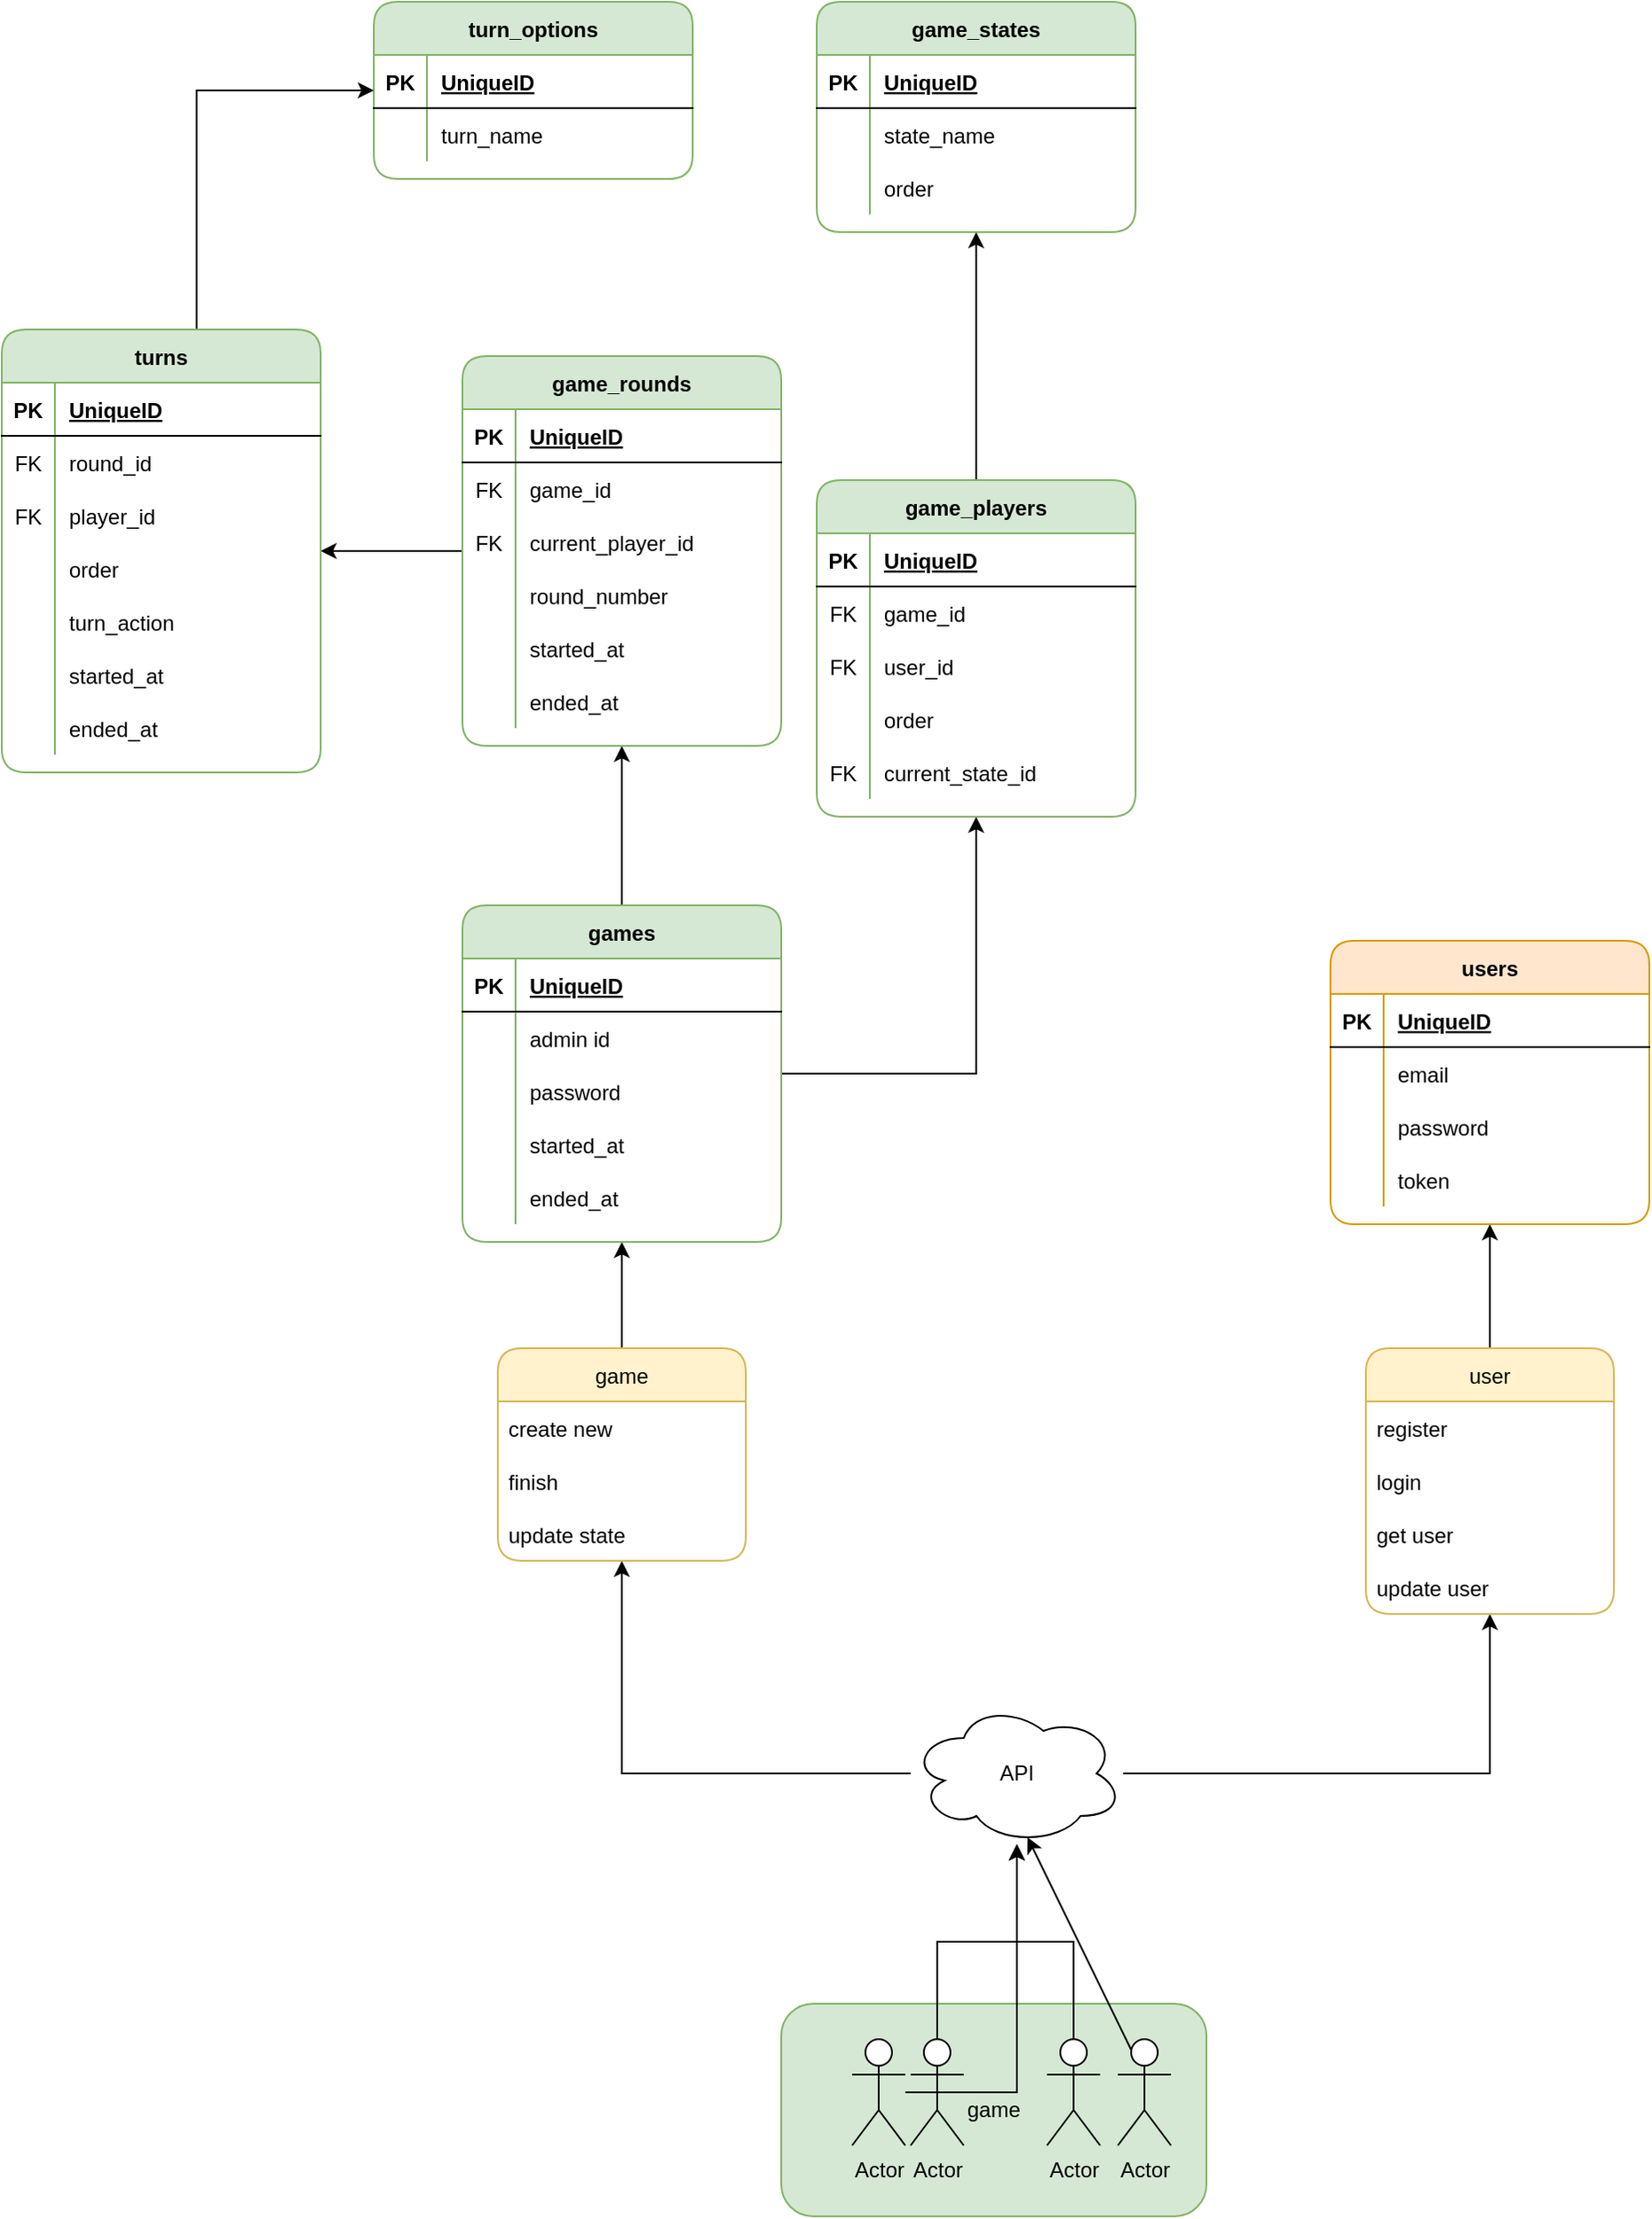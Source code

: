 <mxfile version="20.2.3" type="device"><diagram name="BE design" id="efa7a0a1-bf9b-a30e-e6df-94a7791c09e9"><mxGraphModel dx="1422" dy="865" grid="1" gridSize="10" guides="1" tooltips="1" connect="1" arrows="1" fold="1" page="1" pageScale="1" pageWidth="1169" pageHeight="1654" background="none" math="0" shadow="0"><root><mxCell id="0"/><mxCell id="1" parent="0"/><mxCell id="kNGExWYo4JIw-pUMbGzC-134" value="game" style="rounded=1;whiteSpace=wrap;html=1;fillColor=#d5e8d4;strokeColor=#82b366;glass=0;shadow=0;sketch=0;" vertex="1" parent="1"><mxGeometry x="490" y="1510" width="240" height="120" as="geometry"/></mxCell><mxCell id="kNGExWYo4JIw-pUMbGzC-168" style="edgeStyle=orthogonalEdgeStyle;rounded=0;orthogonalLoop=1;jettySize=auto;html=1;" edge="1" parent="1" source="kNGExWYo4JIw-pUMbGzC-121" target="kNGExWYo4JIw-pUMbGzC-163"><mxGeometry relative="1" as="geometry"/></mxCell><mxCell id="kNGExWYo4JIw-pUMbGzC-174" style="edgeStyle=orthogonalEdgeStyle;rounded=0;orthogonalLoop=1;jettySize=auto;html=1;" edge="1" parent="1" source="kNGExWYo4JIw-pUMbGzC-121" target="kNGExWYo4JIw-pUMbGzC-169"><mxGeometry relative="1" as="geometry"/></mxCell><mxCell id="kNGExWYo4JIw-pUMbGzC-121" value="API" style="ellipse;shape=cloud;whiteSpace=wrap;html=1;" vertex="1" parent="1"><mxGeometry x="563" y="1340" width="120" height="80" as="geometry"/></mxCell><mxCell id="kNGExWYo4JIw-pUMbGzC-139" value="" style="edgeStyle=orthogonalEdgeStyle;rounded=0;orthogonalLoop=1;jettySize=auto;html=1;" edge="1" parent="1" source="kNGExWYo4JIw-pUMbGzC-122" target="kNGExWYo4JIw-pUMbGzC-121"><mxGeometry relative="1" as="geometry"/></mxCell><mxCell id="kNGExWYo4JIw-pUMbGzC-122" value="Actor" style="shape=umlActor;verticalLabelPosition=bottom;verticalAlign=top;html=1;outlineConnect=0;" vertex="1" parent="1"><mxGeometry x="530" y="1530" width="30" height="60" as="geometry"/></mxCell><mxCell id="kNGExWYo4JIw-pUMbGzC-137" value="" style="edgeStyle=orthogonalEdgeStyle;rounded=0;orthogonalLoop=1;jettySize=auto;html=1;" edge="1" parent="1" source="kNGExWYo4JIw-pUMbGzC-123" target="kNGExWYo4JIw-pUMbGzC-121"><mxGeometry relative="1" as="geometry"/></mxCell><mxCell id="kNGExWYo4JIw-pUMbGzC-123" value="Actor" style="shape=umlActor;verticalLabelPosition=bottom;verticalAlign=top;html=1;outlineConnect=0;" vertex="1" parent="1"><mxGeometry x="640" y="1530" width="30" height="60" as="geometry"/></mxCell><mxCell id="kNGExWYo4JIw-pUMbGzC-128" value="Actor" style="shape=umlActor;verticalLabelPosition=bottom;verticalAlign=top;html=1;outlineConnect=0;" vertex="1" parent="1"><mxGeometry x="680" y="1530" width="30" height="60" as="geometry"/></mxCell><mxCell id="kNGExWYo4JIw-pUMbGzC-138" value="" style="edgeStyle=orthogonalEdgeStyle;rounded=0;orthogonalLoop=1;jettySize=auto;html=1;" edge="1" parent="1" source="kNGExWYo4JIw-pUMbGzC-129" target="kNGExWYo4JIw-pUMbGzC-121"><mxGeometry relative="1" as="geometry"/></mxCell><mxCell id="kNGExWYo4JIw-pUMbGzC-129" value="Actor" style="shape=umlActor;verticalLabelPosition=bottom;verticalAlign=top;html=1;outlineConnect=0;" vertex="1" parent="1"><mxGeometry x="563" y="1530" width="30" height="60" as="geometry"/></mxCell><mxCell id="kNGExWYo4JIw-pUMbGzC-136" value="" style="endArrow=classic;html=1;rounded=0;entryX=0.55;entryY=0.95;entryDx=0;entryDy=0;entryPerimeter=0;exitX=0.25;exitY=0.1;exitDx=0;exitDy=0;exitPerimeter=0;" edge="1" parent="1" source="kNGExWYo4JIw-pUMbGzC-128" target="kNGExWYo4JIw-pUMbGzC-121"><mxGeometry width="50" height="50" relative="1" as="geometry"><mxPoint x="810" y="1570" as="sourcePoint"/><mxPoint x="860" y="1520" as="targetPoint"/></mxGeometry></mxCell><mxCell id="kNGExWYo4JIw-pUMbGzC-219" style="edgeStyle=orthogonalEdgeStyle;rounded=0;orthogonalLoop=1;jettySize=auto;html=1;" edge="1" parent="1" source="kNGExWYo4JIw-pUMbGzC-163" target="kNGExWYo4JIw-pUMbGzC-206"><mxGeometry relative="1" as="geometry"/></mxCell><mxCell id="kNGExWYo4JIw-pUMbGzC-163" value="user" style="swimlane;fontStyle=0;childLayout=stackLayout;horizontal=1;startSize=30;horizontalStack=0;resizeParent=1;resizeParentMax=0;resizeLast=0;collapsible=1;marginBottom=0;rounded=1;shadow=0;glass=0;sketch=0;fillColor=#fff2cc;strokeColor=#d6b656;" vertex="1" parent="1"><mxGeometry x="820" y="1140" width="140" height="150" as="geometry"/></mxCell><mxCell id="kNGExWYo4JIw-pUMbGzC-164" value="register" style="text;strokeColor=none;fillColor=none;align=left;verticalAlign=middle;spacingLeft=4;spacingRight=4;overflow=hidden;points=[[0,0.5],[1,0.5]];portConstraint=eastwest;rotatable=0;rounded=1;shadow=0;glass=0;sketch=0;" vertex="1" parent="kNGExWYo4JIw-pUMbGzC-163"><mxGeometry y="30" width="140" height="30" as="geometry"/></mxCell><mxCell id="kNGExWYo4JIw-pUMbGzC-165" value="login" style="text;strokeColor=none;fillColor=none;align=left;verticalAlign=middle;spacingLeft=4;spacingRight=4;overflow=hidden;points=[[0,0.5],[1,0.5]];portConstraint=eastwest;rotatable=0;rounded=1;shadow=0;glass=0;sketch=0;" vertex="1" parent="kNGExWYo4JIw-pUMbGzC-163"><mxGeometry y="60" width="140" height="30" as="geometry"/></mxCell><mxCell id="kNGExWYo4JIw-pUMbGzC-166" value="get user" style="text;strokeColor=none;fillColor=none;align=left;verticalAlign=middle;spacingLeft=4;spacingRight=4;overflow=hidden;points=[[0,0.5],[1,0.5]];portConstraint=eastwest;rotatable=0;rounded=1;shadow=0;glass=0;sketch=0;" vertex="1" parent="kNGExWYo4JIw-pUMbGzC-163"><mxGeometry y="90" width="140" height="30" as="geometry"/></mxCell><mxCell id="kNGExWYo4JIw-pUMbGzC-167" value="update user" style="text;strokeColor=none;fillColor=none;align=left;verticalAlign=middle;spacingLeft=4;spacingRight=4;overflow=hidden;points=[[0,0.5],[1,0.5]];portConstraint=eastwest;rotatable=0;rounded=1;shadow=0;glass=0;sketch=0;" vertex="1" parent="kNGExWYo4JIw-pUMbGzC-163"><mxGeometry y="120" width="140" height="30" as="geometry"/></mxCell><mxCell id="kNGExWYo4JIw-pUMbGzC-234" style="edgeStyle=orthogonalEdgeStyle;rounded=0;orthogonalLoop=1;jettySize=auto;html=1;" edge="1" parent="1" source="kNGExWYo4JIw-pUMbGzC-169" target="kNGExWYo4JIw-pUMbGzC-220"><mxGeometry relative="1" as="geometry"/></mxCell><mxCell id="kNGExWYo4JIw-pUMbGzC-169" value="game" style="swimlane;fontStyle=0;childLayout=stackLayout;horizontal=1;startSize=30;horizontalStack=0;resizeParent=1;resizeParentMax=0;resizeLast=0;collapsible=1;marginBottom=0;rounded=1;shadow=0;glass=0;sketch=0;fillColor=#fff2cc;strokeColor=#d6b656;" vertex="1" parent="1"><mxGeometry x="330" y="1140" width="140" height="120" as="geometry"/></mxCell><mxCell id="kNGExWYo4JIw-pUMbGzC-170" value="create new" style="text;strokeColor=none;fillColor=none;align=left;verticalAlign=middle;spacingLeft=4;spacingRight=4;overflow=hidden;points=[[0,0.5],[1,0.5]];portConstraint=eastwest;rotatable=0;rounded=1;shadow=0;glass=0;sketch=0;" vertex="1" parent="kNGExWYo4JIw-pUMbGzC-169"><mxGeometry y="30" width="140" height="30" as="geometry"/></mxCell><mxCell id="kNGExWYo4JIw-pUMbGzC-171" value="finish" style="text;strokeColor=none;fillColor=none;align=left;verticalAlign=middle;spacingLeft=4;spacingRight=4;overflow=hidden;points=[[0,0.5],[1,0.5]];portConstraint=eastwest;rotatable=0;rounded=1;shadow=0;glass=0;sketch=0;" vertex="1" parent="kNGExWYo4JIw-pUMbGzC-169"><mxGeometry y="60" width="140" height="30" as="geometry"/></mxCell><mxCell id="kNGExWYo4JIw-pUMbGzC-172" value="update state" style="text;strokeColor=none;fillColor=none;align=left;verticalAlign=middle;spacingLeft=4;spacingRight=4;overflow=hidden;points=[[0,0.5],[1,0.5]];portConstraint=eastwest;rotatable=0;rounded=1;shadow=0;glass=0;sketch=0;" vertex="1" parent="kNGExWYo4JIw-pUMbGzC-169"><mxGeometry y="90" width="140" height="30" as="geometry"/></mxCell><mxCell id="kNGExWYo4JIw-pUMbGzC-206" value="users" style="shape=table;startSize=30;container=1;collapsible=1;childLayout=tableLayout;fixedRows=1;rowLines=0;fontStyle=1;align=center;resizeLast=1;rounded=1;shadow=0;glass=0;sketch=0;fillColor=#ffe6cc;strokeColor=#d79b00;" vertex="1" parent="1"><mxGeometry x="800" y="910" width="180" height="160" as="geometry"/></mxCell><mxCell id="kNGExWYo4JIw-pUMbGzC-207" value="" style="shape=tableRow;horizontal=0;startSize=0;swimlaneHead=0;swimlaneBody=0;fillColor=none;collapsible=0;dropTarget=0;points=[[0,0.5],[1,0.5]];portConstraint=eastwest;top=0;left=0;right=0;bottom=1;rounded=1;shadow=0;glass=0;sketch=0;" vertex="1" parent="kNGExWYo4JIw-pUMbGzC-206"><mxGeometry y="30" width="180" height="30" as="geometry"/></mxCell><mxCell id="kNGExWYo4JIw-pUMbGzC-208" value="PK" style="shape=partialRectangle;connectable=0;fillColor=none;top=0;left=0;bottom=0;right=0;fontStyle=1;overflow=hidden;rounded=1;shadow=0;glass=0;sketch=0;" vertex="1" parent="kNGExWYo4JIw-pUMbGzC-207"><mxGeometry width="30" height="30" as="geometry"><mxRectangle width="30" height="30" as="alternateBounds"/></mxGeometry></mxCell><mxCell id="kNGExWYo4JIw-pUMbGzC-209" value="UniqueID" style="shape=partialRectangle;connectable=0;fillColor=none;top=0;left=0;bottom=0;right=0;align=left;spacingLeft=6;fontStyle=5;overflow=hidden;rounded=1;shadow=0;glass=0;sketch=0;" vertex="1" parent="kNGExWYo4JIw-pUMbGzC-207"><mxGeometry x="30" width="150" height="30" as="geometry"><mxRectangle width="150" height="30" as="alternateBounds"/></mxGeometry></mxCell><mxCell id="kNGExWYo4JIw-pUMbGzC-210" value="" style="shape=tableRow;horizontal=0;startSize=0;swimlaneHead=0;swimlaneBody=0;fillColor=none;collapsible=0;dropTarget=0;points=[[0,0.5],[1,0.5]];portConstraint=eastwest;top=0;left=0;right=0;bottom=0;rounded=1;shadow=0;glass=0;sketch=0;" vertex="1" parent="kNGExWYo4JIw-pUMbGzC-206"><mxGeometry y="60" width="180" height="30" as="geometry"/></mxCell><mxCell id="kNGExWYo4JIw-pUMbGzC-211" value="" style="shape=partialRectangle;connectable=0;fillColor=none;top=0;left=0;bottom=0;right=0;editable=1;overflow=hidden;rounded=1;shadow=0;glass=0;sketch=0;" vertex="1" parent="kNGExWYo4JIw-pUMbGzC-210"><mxGeometry width="30" height="30" as="geometry"><mxRectangle width="30" height="30" as="alternateBounds"/></mxGeometry></mxCell><mxCell id="kNGExWYo4JIw-pUMbGzC-212" value="email" style="shape=partialRectangle;connectable=0;fillColor=none;top=0;left=0;bottom=0;right=0;align=left;spacingLeft=6;overflow=hidden;rounded=1;shadow=0;glass=0;sketch=0;" vertex="1" parent="kNGExWYo4JIw-pUMbGzC-210"><mxGeometry x="30" width="150" height="30" as="geometry"><mxRectangle width="150" height="30" as="alternateBounds"/></mxGeometry></mxCell><mxCell id="kNGExWYo4JIw-pUMbGzC-213" value="" style="shape=tableRow;horizontal=0;startSize=0;swimlaneHead=0;swimlaneBody=0;fillColor=none;collapsible=0;dropTarget=0;points=[[0,0.5],[1,0.5]];portConstraint=eastwest;top=0;left=0;right=0;bottom=0;rounded=1;shadow=0;glass=0;sketch=0;" vertex="1" parent="kNGExWYo4JIw-pUMbGzC-206"><mxGeometry y="90" width="180" height="30" as="geometry"/></mxCell><mxCell id="kNGExWYo4JIw-pUMbGzC-214" value="" style="shape=partialRectangle;connectable=0;fillColor=none;top=0;left=0;bottom=0;right=0;editable=1;overflow=hidden;rounded=1;shadow=0;glass=0;sketch=0;" vertex="1" parent="kNGExWYo4JIw-pUMbGzC-213"><mxGeometry width="30" height="30" as="geometry"><mxRectangle width="30" height="30" as="alternateBounds"/></mxGeometry></mxCell><mxCell id="kNGExWYo4JIw-pUMbGzC-215" value="password" style="shape=partialRectangle;connectable=0;fillColor=none;top=0;left=0;bottom=0;right=0;align=left;spacingLeft=6;overflow=hidden;rounded=1;shadow=0;glass=0;sketch=0;" vertex="1" parent="kNGExWYo4JIw-pUMbGzC-213"><mxGeometry x="30" width="150" height="30" as="geometry"><mxRectangle width="150" height="30" as="alternateBounds"/></mxGeometry></mxCell><mxCell id="kNGExWYo4JIw-pUMbGzC-216" value="" style="shape=tableRow;horizontal=0;startSize=0;swimlaneHead=0;swimlaneBody=0;fillColor=none;collapsible=0;dropTarget=0;points=[[0,0.5],[1,0.5]];portConstraint=eastwest;top=0;left=0;right=0;bottom=0;rounded=1;shadow=0;glass=0;sketch=0;" vertex="1" parent="kNGExWYo4JIw-pUMbGzC-206"><mxGeometry y="120" width="180" height="30" as="geometry"/></mxCell><mxCell id="kNGExWYo4JIw-pUMbGzC-217" value="" style="shape=partialRectangle;connectable=0;fillColor=none;top=0;left=0;bottom=0;right=0;editable=1;overflow=hidden;rounded=1;shadow=0;glass=0;sketch=0;" vertex="1" parent="kNGExWYo4JIw-pUMbGzC-216"><mxGeometry width="30" height="30" as="geometry"><mxRectangle width="30" height="30" as="alternateBounds"/></mxGeometry></mxCell><mxCell id="kNGExWYo4JIw-pUMbGzC-218" value="token" style="shape=partialRectangle;connectable=0;fillColor=none;top=0;left=0;bottom=0;right=0;align=left;spacingLeft=6;overflow=hidden;rounded=1;shadow=0;glass=0;sketch=0;" vertex="1" parent="kNGExWYo4JIw-pUMbGzC-216"><mxGeometry x="30" width="150" height="30" as="geometry"><mxRectangle width="150" height="30" as="alternateBounds"/></mxGeometry></mxCell><mxCell id="kNGExWYo4JIw-pUMbGzC-272" style="edgeStyle=orthogonalEdgeStyle;rounded=0;orthogonalLoop=1;jettySize=auto;html=1;" edge="1" parent="1" source="kNGExWYo4JIw-pUMbGzC-220" target="kNGExWYo4JIw-pUMbGzC-235"><mxGeometry relative="1" as="geometry"/></mxCell><mxCell id="kNGExWYo4JIw-pUMbGzC-289" style="edgeStyle=orthogonalEdgeStyle;rounded=0;orthogonalLoop=1;jettySize=auto;html=1;" edge="1" parent="1" source="kNGExWYo4JIw-pUMbGzC-220" target="kNGExWYo4JIw-pUMbGzC-273"><mxGeometry relative="1" as="geometry"/></mxCell><mxCell id="kNGExWYo4JIw-pUMbGzC-325" style="edgeStyle=orthogonalEdgeStyle;rounded=0;orthogonalLoop=1;jettySize=auto;html=1;" edge="1" parent="1" source="kNGExWYo4JIw-pUMbGzC-273" target="kNGExWYo4JIw-pUMbGzC-309"><mxGeometry relative="1" as="geometry"/></mxCell><mxCell id="kNGExWYo4JIw-pUMbGzC-220" value="games" style="shape=table;startSize=30;container=1;collapsible=1;childLayout=tableLayout;fixedRows=1;rowLines=0;fontStyle=1;align=center;resizeLast=1;rounded=1;shadow=0;glass=0;sketch=0;fillColor=#d5e8d4;strokeColor=#82b366;" vertex="1" parent="1"><mxGeometry x="310" y="890" width="180" height="190" as="geometry"/></mxCell><mxCell id="kNGExWYo4JIw-pUMbGzC-221" value="" style="shape=tableRow;horizontal=0;startSize=0;swimlaneHead=0;swimlaneBody=0;fillColor=none;collapsible=0;dropTarget=0;points=[[0,0.5],[1,0.5]];portConstraint=eastwest;top=0;left=0;right=0;bottom=1;rounded=1;shadow=0;glass=0;sketch=0;" vertex="1" parent="kNGExWYo4JIw-pUMbGzC-220"><mxGeometry y="30" width="180" height="30" as="geometry"/></mxCell><mxCell id="kNGExWYo4JIw-pUMbGzC-222" value="PK" style="shape=partialRectangle;connectable=0;fillColor=none;top=0;left=0;bottom=0;right=0;fontStyle=1;overflow=hidden;rounded=1;shadow=0;glass=0;sketch=0;" vertex="1" parent="kNGExWYo4JIw-pUMbGzC-221"><mxGeometry width="30" height="30" as="geometry"><mxRectangle width="30" height="30" as="alternateBounds"/></mxGeometry></mxCell><mxCell id="kNGExWYo4JIw-pUMbGzC-223" value="UniqueID" style="shape=partialRectangle;connectable=0;fillColor=none;top=0;left=0;bottom=0;right=0;align=left;spacingLeft=6;fontStyle=5;overflow=hidden;rounded=1;shadow=0;glass=0;sketch=0;" vertex="1" parent="kNGExWYo4JIw-pUMbGzC-221"><mxGeometry x="30" width="150" height="30" as="geometry"><mxRectangle width="150" height="30" as="alternateBounds"/></mxGeometry></mxCell><mxCell id="kNGExWYo4JIw-pUMbGzC-224" value="" style="shape=tableRow;horizontal=0;startSize=0;swimlaneHead=0;swimlaneBody=0;fillColor=none;collapsible=0;dropTarget=0;points=[[0,0.5],[1,0.5]];portConstraint=eastwest;top=0;left=0;right=0;bottom=0;rounded=1;shadow=0;glass=0;sketch=0;" vertex="1" parent="kNGExWYo4JIw-pUMbGzC-220"><mxGeometry y="60" width="180" height="30" as="geometry"/></mxCell><mxCell id="kNGExWYo4JIw-pUMbGzC-225" value="" style="shape=partialRectangle;connectable=0;fillColor=none;top=0;left=0;bottom=0;right=0;editable=1;overflow=hidden;rounded=1;shadow=0;glass=0;sketch=0;" vertex="1" parent="kNGExWYo4JIw-pUMbGzC-224"><mxGeometry width="30" height="30" as="geometry"><mxRectangle width="30" height="30" as="alternateBounds"/></mxGeometry></mxCell><mxCell id="kNGExWYo4JIw-pUMbGzC-226" value="admin id" style="shape=partialRectangle;connectable=0;fillColor=none;top=0;left=0;bottom=0;right=0;align=left;spacingLeft=6;overflow=hidden;rounded=1;shadow=0;glass=0;sketch=0;" vertex="1" parent="kNGExWYo4JIw-pUMbGzC-224"><mxGeometry x="30" width="150" height="30" as="geometry"><mxRectangle width="150" height="30" as="alternateBounds"/></mxGeometry></mxCell><mxCell id="kNGExWYo4JIw-pUMbGzC-227" value="" style="shape=tableRow;horizontal=0;startSize=0;swimlaneHead=0;swimlaneBody=0;fillColor=none;collapsible=0;dropTarget=0;points=[[0,0.5],[1,0.5]];portConstraint=eastwest;top=0;left=0;right=0;bottom=0;rounded=1;shadow=0;glass=0;sketch=0;" vertex="1" parent="kNGExWYo4JIw-pUMbGzC-220"><mxGeometry y="90" width="180" height="30" as="geometry"/></mxCell><mxCell id="kNGExWYo4JIw-pUMbGzC-228" value="" style="shape=partialRectangle;connectable=0;fillColor=none;top=0;left=0;bottom=0;right=0;editable=1;overflow=hidden;rounded=1;shadow=0;glass=0;sketch=0;" vertex="1" parent="kNGExWYo4JIw-pUMbGzC-227"><mxGeometry width="30" height="30" as="geometry"><mxRectangle width="30" height="30" as="alternateBounds"/></mxGeometry></mxCell><mxCell id="kNGExWYo4JIw-pUMbGzC-229" value="password" style="shape=partialRectangle;connectable=0;fillColor=none;top=0;left=0;bottom=0;right=0;align=left;spacingLeft=6;overflow=hidden;rounded=1;shadow=0;glass=0;sketch=0;" vertex="1" parent="kNGExWYo4JIw-pUMbGzC-227"><mxGeometry x="30" width="150" height="30" as="geometry"><mxRectangle width="150" height="30" as="alternateBounds"/></mxGeometry></mxCell><mxCell id="kNGExWYo4JIw-pUMbGzC-303" style="shape=tableRow;horizontal=0;startSize=0;swimlaneHead=0;swimlaneBody=0;fillColor=none;collapsible=0;dropTarget=0;points=[[0,0.5],[1,0.5]];portConstraint=eastwest;top=0;left=0;right=0;bottom=0;rounded=1;shadow=0;glass=0;sketch=0;" vertex="1" parent="kNGExWYo4JIw-pUMbGzC-220"><mxGeometry y="120" width="180" height="30" as="geometry"/></mxCell><mxCell id="kNGExWYo4JIw-pUMbGzC-304" style="shape=partialRectangle;connectable=0;fillColor=none;top=0;left=0;bottom=0;right=0;editable=1;overflow=hidden;rounded=1;shadow=0;glass=0;sketch=0;" vertex="1" parent="kNGExWYo4JIw-pUMbGzC-303"><mxGeometry width="30" height="30" as="geometry"><mxRectangle width="30" height="30" as="alternateBounds"/></mxGeometry></mxCell><mxCell id="kNGExWYo4JIw-pUMbGzC-305" value="started_at" style="shape=partialRectangle;connectable=0;fillColor=none;top=0;left=0;bottom=0;right=0;align=left;spacingLeft=6;overflow=hidden;rounded=1;shadow=0;glass=0;sketch=0;" vertex="1" parent="kNGExWYo4JIw-pUMbGzC-303"><mxGeometry x="30" width="150" height="30" as="geometry"><mxRectangle width="150" height="30" as="alternateBounds"/></mxGeometry></mxCell><mxCell id="kNGExWYo4JIw-pUMbGzC-306" style="shape=tableRow;horizontal=0;startSize=0;swimlaneHead=0;swimlaneBody=0;fillColor=none;collapsible=0;dropTarget=0;points=[[0,0.5],[1,0.5]];portConstraint=eastwest;top=0;left=0;right=0;bottom=0;rounded=1;shadow=0;glass=0;sketch=0;" vertex="1" parent="kNGExWYo4JIw-pUMbGzC-220"><mxGeometry y="150" width="180" height="30" as="geometry"/></mxCell><mxCell id="kNGExWYo4JIw-pUMbGzC-307" style="shape=partialRectangle;connectable=0;fillColor=none;top=0;left=0;bottom=0;right=0;editable=1;overflow=hidden;rounded=1;shadow=0;glass=0;sketch=0;" vertex="1" parent="kNGExWYo4JIw-pUMbGzC-306"><mxGeometry width="30" height="30" as="geometry"><mxRectangle width="30" height="30" as="alternateBounds"/></mxGeometry></mxCell><mxCell id="kNGExWYo4JIw-pUMbGzC-308" value="ended_at" style="shape=partialRectangle;connectable=0;fillColor=none;top=0;left=0;bottom=0;right=0;align=left;spacingLeft=6;overflow=hidden;rounded=1;shadow=0;glass=0;sketch=0;" vertex="1" parent="kNGExWYo4JIw-pUMbGzC-306"><mxGeometry x="30" width="150" height="30" as="geometry"><mxRectangle width="150" height="30" as="alternateBounds"/></mxGeometry></mxCell><mxCell id="kNGExWYo4JIw-pUMbGzC-271" style="edgeStyle=orthogonalEdgeStyle;rounded=0;orthogonalLoop=1;jettySize=auto;html=1;" edge="1" parent="1" source="kNGExWYo4JIw-pUMbGzC-235" target="kNGExWYo4JIw-pUMbGzC-255"><mxGeometry relative="1" as="geometry"/></mxCell><mxCell id="kNGExWYo4JIw-pUMbGzC-235" value="game_players" style="shape=table;startSize=30;container=1;collapsible=1;childLayout=tableLayout;fixedRows=1;rowLines=0;fontStyle=1;align=center;resizeLast=1;rounded=1;shadow=0;glass=0;sketch=0;fillColor=#d5e8d4;strokeColor=#82b366;" vertex="1" parent="1"><mxGeometry x="510" y="650" width="180" height="190" as="geometry"/></mxCell><mxCell id="kNGExWYo4JIw-pUMbGzC-236" value="" style="shape=tableRow;horizontal=0;startSize=0;swimlaneHead=0;swimlaneBody=0;fillColor=none;collapsible=0;dropTarget=0;points=[[0,0.5],[1,0.5]];portConstraint=eastwest;top=0;left=0;right=0;bottom=1;rounded=1;shadow=0;glass=0;sketch=0;" vertex="1" parent="kNGExWYo4JIw-pUMbGzC-235"><mxGeometry y="30" width="180" height="30" as="geometry"/></mxCell><mxCell id="kNGExWYo4JIw-pUMbGzC-237" value="PK" style="shape=partialRectangle;connectable=0;fillColor=none;top=0;left=0;bottom=0;right=0;fontStyle=1;overflow=hidden;rounded=1;shadow=0;glass=0;sketch=0;" vertex="1" parent="kNGExWYo4JIw-pUMbGzC-236"><mxGeometry width="30" height="30" as="geometry"><mxRectangle width="30" height="30" as="alternateBounds"/></mxGeometry></mxCell><mxCell id="kNGExWYo4JIw-pUMbGzC-238" value="UniqueID" style="shape=partialRectangle;connectable=0;fillColor=none;top=0;left=0;bottom=0;right=0;align=left;spacingLeft=6;fontStyle=5;overflow=hidden;rounded=1;shadow=0;glass=0;sketch=0;" vertex="1" parent="kNGExWYo4JIw-pUMbGzC-236"><mxGeometry x="30" width="150" height="30" as="geometry"><mxRectangle width="150" height="30" as="alternateBounds"/></mxGeometry></mxCell><mxCell id="kNGExWYo4JIw-pUMbGzC-239" value="" style="shape=tableRow;horizontal=0;startSize=0;swimlaneHead=0;swimlaneBody=0;fillColor=none;collapsible=0;dropTarget=0;points=[[0,0.5],[1,0.5]];portConstraint=eastwest;top=0;left=0;right=0;bottom=0;rounded=1;shadow=0;glass=0;sketch=0;" vertex="1" parent="kNGExWYo4JIw-pUMbGzC-235"><mxGeometry y="60" width="180" height="30" as="geometry"/></mxCell><mxCell id="kNGExWYo4JIw-pUMbGzC-240" value="FK" style="shape=partialRectangle;connectable=0;fillColor=none;top=0;left=0;bottom=0;right=0;editable=1;overflow=hidden;rounded=1;shadow=0;glass=0;sketch=0;" vertex="1" parent="kNGExWYo4JIw-pUMbGzC-239"><mxGeometry width="30" height="30" as="geometry"><mxRectangle width="30" height="30" as="alternateBounds"/></mxGeometry></mxCell><mxCell id="kNGExWYo4JIw-pUMbGzC-241" value="game_id" style="shape=partialRectangle;connectable=0;fillColor=none;top=0;left=0;bottom=0;right=0;align=left;spacingLeft=6;overflow=hidden;rounded=1;shadow=0;glass=0;sketch=0;" vertex="1" parent="kNGExWYo4JIw-pUMbGzC-239"><mxGeometry x="30" width="150" height="30" as="geometry"><mxRectangle width="150" height="30" as="alternateBounds"/></mxGeometry></mxCell><mxCell id="kNGExWYo4JIw-pUMbGzC-242" value="" style="shape=tableRow;horizontal=0;startSize=0;swimlaneHead=0;swimlaneBody=0;fillColor=none;collapsible=0;dropTarget=0;points=[[0,0.5],[1,0.5]];portConstraint=eastwest;top=0;left=0;right=0;bottom=0;rounded=1;shadow=0;glass=0;sketch=0;" vertex="1" parent="kNGExWYo4JIw-pUMbGzC-235"><mxGeometry y="90" width="180" height="30" as="geometry"/></mxCell><mxCell id="kNGExWYo4JIw-pUMbGzC-243" value="FK" style="shape=partialRectangle;connectable=0;fillColor=none;top=0;left=0;bottom=0;right=0;editable=1;overflow=hidden;rounded=1;shadow=0;glass=0;sketch=0;" vertex="1" parent="kNGExWYo4JIw-pUMbGzC-242"><mxGeometry width="30" height="30" as="geometry"><mxRectangle width="30" height="30" as="alternateBounds"/></mxGeometry></mxCell><mxCell id="kNGExWYo4JIw-pUMbGzC-244" value="user_id" style="shape=partialRectangle;connectable=0;fillColor=none;top=0;left=0;bottom=0;right=0;align=left;spacingLeft=6;overflow=hidden;rounded=1;shadow=0;glass=0;sketch=0;" vertex="1" parent="kNGExWYo4JIw-pUMbGzC-242"><mxGeometry x="30" width="150" height="30" as="geometry"><mxRectangle width="150" height="30" as="alternateBounds"/></mxGeometry></mxCell><mxCell id="kNGExWYo4JIw-pUMbGzC-245" style="shape=tableRow;horizontal=0;startSize=0;swimlaneHead=0;swimlaneBody=0;fillColor=none;collapsible=0;dropTarget=0;points=[[0,0.5],[1,0.5]];portConstraint=eastwest;top=0;left=0;right=0;bottom=0;rounded=1;shadow=0;glass=0;sketch=0;" vertex="1" parent="kNGExWYo4JIw-pUMbGzC-235"><mxGeometry y="120" width="180" height="30" as="geometry"/></mxCell><mxCell id="kNGExWYo4JIw-pUMbGzC-246" style="shape=partialRectangle;connectable=0;fillColor=none;top=0;left=0;bottom=0;right=0;editable=1;overflow=hidden;rounded=1;shadow=0;glass=0;sketch=0;" vertex="1" parent="kNGExWYo4JIw-pUMbGzC-245"><mxGeometry width="30" height="30" as="geometry"><mxRectangle width="30" height="30" as="alternateBounds"/></mxGeometry></mxCell><mxCell id="kNGExWYo4JIw-pUMbGzC-247" value="order" style="shape=partialRectangle;connectable=0;fillColor=none;top=0;left=0;bottom=0;right=0;align=left;spacingLeft=6;overflow=hidden;rounded=1;shadow=0;glass=0;sketch=0;" vertex="1" parent="kNGExWYo4JIw-pUMbGzC-245"><mxGeometry x="30" width="150" height="30" as="geometry"><mxRectangle width="150" height="30" as="alternateBounds"/></mxGeometry></mxCell><mxCell id="kNGExWYo4JIw-pUMbGzC-248" style="shape=tableRow;horizontal=0;startSize=0;swimlaneHead=0;swimlaneBody=0;fillColor=none;collapsible=0;dropTarget=0;points=[[0,0.5],[1,0.5]];portConstraint=eastwest;top=0;left=0;right=0;bottom=0;rounded=1;shadow=0;glass=0;sketch=0;" vertex="1" parent="kNGExWYo4JIw-pUMbGzC-235"><mxGeometry y="150" width="180" height="30" as="geometry"/></mxCell><mxCell id="kNGExWYo4JIw-pUMbGzC-249" value="FK" style="shape=partialRectangle;connectable=0;fillColor=none;top=0;left=0;bottom=0;right=0;editable=1;overflow=hidden;rounded=1;shadow=0;glass=0;sketch=0;" vertex="1" parent="kNGExWYo4JIw-pUMbGzC-248"><mxGeometry width="30" height="30" as="geometry"><mxRectangle width="30" height="30" as="alternateBounds"/></mxGeometry></mxCell><mxCell id="kNGExWYo4JIw-pUMbGzC-250" value="current_state_id" style="shape=partialRectangle;connectable=0;fillColor=none;top=0;left=0;bottom=0;right=0;align=left;spacingLeft=6;overflow=hidden;rounded=1;shadow=0;glass=0;sketch=0;" vertex="1" parent="kNGExWYo4JIw-pUMbGzC-248"><mxGeometry x="30" width="150" height="30" as="geometry"><mxRectangle width="150" height="30" as="alternateBounds"/></mxGeometry></mxCell><mxCell id="kNGExWYo4JIw-pUMbGzC-255" value="game_states" style="shape=table;startSize=30;container=1;collapsible=1;childLayout=tableLayout;fixedRows=1;rowLines=0;fontStyle=1;align=center;resizeLast=1;rounded=1;shadow=0;glass=0;sketch=0;fillColor=#d5e8d4;strokeColor=#82b366;" vertex="1" parent="1"><mxGeometry x="510" y="380" width="180" height="130" as="geometry"/></mxCell><mxCell id="kNGExWYo4JIw-pUMbGzC-256" value="" style="shape=tableRow;horizontal=0;startSize=0;swimlaneHead=0;swimlaneBody=0;fillColor=none;collapsible=0;dropTarget=0;points=[[0,0.5],[1,0.5]];portConstraint=eastwest;top=0;left=0;right=0;bottom=1;rounded=1;shadow=0;glass=0;sketch=0;" vertex="1" parent="kNGExWYo4JIw-pUMbGzC-255"><mxGeometry y="30" width="180" height="30" as="geometry"/></mxCell><mxCell id="kNGExWYo4JIw-pUMbGzC-257" value="PK" style="shape=partialRectangle;connectable=0;fillColor=none;top=0;left=0;bottom=0;right=0;fontStyle=1;overflow=hidden;rounded=1;shadow=0;glass=0;sketch=0;" vertex="1" parent="kNGExWYo4JIw-pUMbGzC-256"><mxGeometry width="30" height="30" as="geometry"><mxRectangle width="30" height="30" as="alternateBounds"/></mxGeometry></mxCell><mxCell id="kNGExWYo4JIw-pUMbGzC-258" value="UniqueID" style="shape=partialRectangle;connectable=0;fillColor=none;top=0;left=0;bottom=0;right=0;align=left;spacingLeft=6;fontStyle=5;overflow=hidden;rounded=1;shadow=0;glass=0;sketch=0;" vertex="1" parent="kNGExWYo4JIw-pUMbGzC-256"><mxGeometry x="30" width="150" height="30" as="geometry"><mxRectangle width="150" height="30" as="alternateBounds"/></mxGeometry></mxCell><mxCell id="kNGExWYo4JIw-pUMbGzC-259" value="" style="shape=tableRow;horizontal=0;startSize=0;swimlaneHead=0;swimlaneBody=0;fillColor=none;collapsible=0;dropTarget=0;points=[[0,0.5],[1,0.5]];portConstraint=eastwest;top=0;left=0;right=0;bottom=0;rounded=1;shadow=0;glass=0;sketch=0;" vertex="1" parent="kNGExWYo4JIw-pUMbGzC-255"><mxGeometry y="60" width="180" height="30" as="geometry"/></mxCell><mxCell id="kNGExWYo4JIw-pUMbGzC-260" value="" style="shape=partialRectangle;connectable=0;fillColor=none;top=0;left=0;bottom=0;right=0;editable=1;overflow=hidden;rounded=1;shadow=0;glass=0;sketch=0;" vertex="1" parent="kNGExWYo4JIw-pUMbGzC-259"><mxGeometry width="30" height="30" as="geometry"><mxRectangle width="30" height="30" as="alternateBounds"/></mxGeometry></mxCell><mxCell id="kNGExWYo4JIw-pUMbGzC-261" value="state_name" style="shape=partialRectangle;connectable=0;fillColor=none;top=0;left=0;bottom=0;right=0;align=left;spacingLeft=6;overflow=hidden;rounded=1;shadow=0;glass=0;sketch=0;" vertex="1" parent="kNGExWYo4JIw-pUMbGzC-259"><mxGeometry x="30" width="150" height="30" as="geometry"><mxRectangle width="150" height="30" as="alternateBounds"/></mxGeometry></mxCell><mxCell id="kNGExWYo4JIw-pUMbGzC-265" style="shape=tableRow;horizontal=0;startSize=0;swimlaneHead=0;swimlaneBody=0;fillColor=none;collapsible=0;dropTarget=0;points=[[0,0.5],[1,0.5]];portConstraint=eastwest;top=0;left=0;right=0;bottom=0;rounded=1;shadow=0;glass=0;sketch=0;" vertex="1" parent="kNGExWYo4JIw-pUMbGzC-255"><mxGeometry y="90" width="180" height="30" as="geometry"/></mxCell><mxCell id="kNGExWYo4JIw-pUMbGzC-266" style="shape=partialRectangle;connectable=0;fillColor=none;top=0;left=0;bottom=0;right=0;editable=1;overflow=hidden;rounded=1;shadow=0;glass=0;sketch=0;" vertex="1" parent="kNGExWYo4JIw-pUMbGzC-265"><mxGeometry width="30" height="30" as="geometry"><mxRectangle width="30" height="30" as="alternateBounds"/></mxGeometry></mxCell><mxCell id="kNGExWYo4JIw-pUMbGzC-267" value="order" style="shape=partialRectangle;connectable=0;fillColor=none;top=0;left=0;bottom=0;right=0;align=left;spacingLeft=6;overflow=hidden;rounded=1;shadow=0;glass=0;sketch=0;" vertex="1" parent="kNGExWYo4JIw-pUMbGzC-265"><mxGeometry x="30" width="150" height="30" as="geometry"><mxRectangle width="150" height="30" as="alternateBounds"/></mxGeometry></mxCell><mxCell id="kNGExWYo4JIw-pUMbGzC-273" value="game_rounds" style="shape=table;startSize=30;container=1;collapsible=1;childLayout=tableLayout;fixedRows=1;rowLines=0;fontStyle=1;align=center;resizeLast=1;rounded=1;shadow=0;glass=0;sketch=0;fillColor=#d5e8d4;strokeColor=#82b366;" vertex="1" parent="1"><mxGeometry x="310" y="580" width="180" height="220" as="geometry"/></mxCell><mxCell id="kNGExWYo4JIw-pUMbGzC-274" value="" style="shape=tableRow;horizontal=0;startSize=0;swimlaneHead=0;swimlaneBody=0;fillColor=none;collapsible=0;dropTarget=0;points=[[0,0.5],[1,0.5]];portConstraint=eastwest;top=0;left=0;right=0;bottom=1;rounded=1;shadow=0;glass=0;sketch=0;" vertex="1" parent="kNGExWYo4JIw-pUMbGzC-273"><mxGeometry y="30" width="180" height="30" as="geometry"/></mxCell><mxCell id="kNGExWYo4JIw-pUMbGzC-275" value="PK" style="shape=partialRectangle;connectable=0;fillColor=none;top=0;left=0;bottom=0;right=0;fontStyle=1;overflow=hidden;rounded=1;shadow=0;glass=0;sketch=0;" vertex="1" parent="kNGExWYo4JIw-pUMbGzC-274"><mxGeometry width="30" height="30" as="geometry"><mxRectangle width="30" height="30" as="alternateBounds"/></mxGeometry></mxCell><mxCell id="kNGExWYo4JIw-pUMbGzC-276" value="UniqueID" style="shape=partialRectangle;connectable=0;fillColor=none;top=0;left=0;bottom=0;right=0;align=left;spacingLeft=6;fontStyle=5;overflow=hidden;rounded=1;shadow=0;glass=0;sketch=0;" vertex="1" parent="kNGExWYo4JIw-pUMbGzC-274"><mxGeometry x="30" width="150" height="30" as="geometry"><mxRectangle width="150" height="30" as="alternateBounds"/></mxGeometry></mxCell><mxCell id="kNGExWYo4JIw-pUMbGzC-277" value="" style="shape=tableRow;horizontal=0;startSize=0;swimlaneHead=0;swimlaneBody=0;fillColor=none;collapsible=0;dropTarget=0;points=[[0,0.5],[1,0.5]];portConstraint=eastwest;top=0;left=0;right=0;bottom=0;rounded=1;shadow=0;glass=0;sketch=0;" vertex="1" parent="kNGExWYo4JIw-pUMbGzC-273"><mxGeometry y="60" width="180" height="30" as="geometry"/></mxCell><mxCell id="kNGExWYo4JIw-pUMbGzC-278" value="FK" style="shape=partialRectangle;connectable=0;fillColor=none;top=0;left=0;bottom=0;right=0;editable=1;overflow=hidden;rounded=1;shadow=0;glass=0;sketch=0;" vertex="1" parent="kNGExWYo4JIw-pUMbGzC-277"><mxGeometry width="30" height="30" as="geometry"><mxRectangle width="30" height="30" as="alternateBounds"/></mxGeometry></mxCell><mxCell id="kNGExWYo4JIw-pUMbGzC-279" value="game_id" style="shape=partialRectangle;connectable=0;fillColor=none;top=0;left=0;bottom=0;right=0;align=left;spacingLeft=6;overflow=hidden;rounded=1;shadow=0;glass=0;sketch=0;" vertex="1" parent="kNGExWYo4JIw-pUMbGzC-277"><mxGeometry x="30" width="150" height="30" as="geometry"><mxRectangle width="150" height="30" as="alternateBounds"/></mxGeometry></mxCell><mxCell id="kNGExWYo4JIw-pUMbGzC-280" value="" style="shape=tableRow;horizontal=0;startSize=0;swimlaneHead=0;swimlaneBody=0;fillColor=none;collapsible=0;dropTarget=0;points=[[0,0.5],[1,0.5]];portConstraint=eastwest;top=0;left=0;right=0;bottom=0;rounded=1;shadow=0;glass=0;sketch=0;" vertex="1" parent="kNGExWYo4JIw-pUMbGzC-273"><mxGeometry y="90" width="180" height="30" as="geometry"/></mxCell><mxCell id="kNGExWYo4JIw-pUMbGzC-281" value="FK" style="shape=partialRectangle;connectable=0;fillColor=none;top=0;left=0;bottom=0;right=0;editable=1;overflow=hidden;rounded=1;shadow=0;glass=0;sketch=0;" vertex="1" parent="kNGExWYo4JIw-pUMbGzC-280"><mxGeometry width="30" height="30" as="geometry"><mxRectangle width="30" height="30" as="alternateBounds"/></mxGeometry></mxCell><mxCell id="kNGExWYo4JIw-pUMbGzC-282" value="current_player_id" style="shape=partialRectangle;connectable=0;fillColor=none;top=0;left=0;bottom=0;right=0;align=left;spacingLeft=6;overflow=hidden;rounded=1;shadow=0;glass=0;sketch=0;" vertex="1" parent="kNGExWYo4JIw-pUMbGzC-280"><mxGeometry x="30" width="150" height="30" as="geometry"><mxRectangle width="150" height="30" as="alternateBounds"/></mxGeometry></mxCell><mxCell id="kNGExWYo4JIw-pUMbGzC-290" style="shape=tableRow;horizontal=0;startSize=0;swimlaneHead=0;swimlaneBody=0;fillColor=none;collapsible=0;dropTarget=0;points=[[0,0.5],[1,0.5]];portConstraint=eastwest;top=0;left=0;right=0;bottom=0;rounded=1;shadow=0;glass=0;sketch=0;" vertex="1" parent="kNGExWYo4JIw-pUMbGzC-273"><mxGeometry y="120" width="180" height="30" as="geometry"/></mxCell><mxCell id="kNGExWYo4JIw-pUMbGzC-291" style="shape=partialRectangle;connectable=0;fillColor=none;top=0;left=0;bottom=0;right=0;editable=1;overflow=hidden;rounded=1;shadow=0;glass=0;sketch=0;" vertex="1" parent="kNGExWYo4JIw-pUMbGzC-290"><mxGeometry width="30" height="30" as="geometry"><mxRectangle width="30" height="30" as="alternateBounds"/></mxGeometry></mxCell><mxCell id="kNGExWYo4JIw-pUMbGzC-292" value="round_number" style="shape=partialRectangle;connectable=0;fillColor=none;top=0;left=0;bottom=0;right=0;align=left;spacingLeft=6;overflow=hidden;rounded=1;shadow=0;glass=0;sketch=0;" vertex="1" parent="kNGExWYo4JIw-pUMbGzC-290"><mxGeometry x="30" width="150" height="30" as="geometry"><mxRectangle width="150" height="30" as="alternateBounds"/></mxGeometry></mxCell><mxCell id="kNGExWYo4JIw-pUMbGzC-283" style="shape=tableRow;horizontal=0;startSize=0;swimlaneHead=0;swimlaneBody=0;fillColor=none;collapsible=0;dropTarget=0;points=[[0,0.5],[1,0.5]];portConstraint=eastwest;top=0;left=0;right=0;bottom=0;rounded=1;shadow=0;glass=0;sketch=0;" vertex="1" parent="kNGExWYo4JIw-pUMbGzC-273"><mxGeometry y="150" width="180" height="30" as="geometry"/></mxCell><mxCell id="kNGExWYo4JIw-pUMbGzC-284" style="shape=partialRectangle;connectable=0;fillColor=none;top=0;left=0;bottom=0;right=0;editable=1;overflow=hidden;rounded=1;shadow=0;glass=0;sketch=0;" vertex="1" parent="kNGExWYo4JIw-pUMbGzC-283"><mxGeometry width="30" height="30" as="geometry"><mxRectangle width="30" height="30" as="alternateBounds"/></mxGeometry></mxCell><mxCell id="kNGExWYo4JIw-pUMbGzC-285" value="started_at" style="shape=partialRectangle;connectable=0;fillColor=none;top=0;left=0;bottom=0;right=0;align=left;spacingLeft=6;overflow=hidden;rounded=1;shadow=0;glass=0;sketch=0;" vertex="1" parent="kNGExWYo4JIw-pUMbGzC-283"><mxGeometry x="30" width="150" height="30" as="geometry"><mxRectangle width="150" height="30" as="alternateBounds"/></mxGeometry></mxCell><mxCell id="kNGExWYo4JIw-pUMbGzC-286" style="shape=tableRow;horizontal=0;startSize=0;swimlaneHead=0;swimlaneBody=0;fillColor=none;collapsible=0;dropTarget=0;points=[[0,0.5],[1,0.5]];portConstraint=eastwest;top=0;left=0;right=0;bottom=0;rounded=1;shadow=0;glass=0;sketch=0;" vertex="1" parent="kNGExWYo4JIw-pUMbGzC-273"><mxGeometry y="180" width="180" height="30" as="geometry"/></mxCell><mxCell id="kNGExWYo4JIw-pUMbGzC-287" value="" style="shape=partialRectangle;connectable=0;fillColor=none;top=0;left=0;bottom=0;right=0;editable=1;overflow=hidden;rounded=1;shadow=0;glass=0;sketch=0;" vertex="1" parent="kNGExWYo4JIw-pUMbGzC-286"><mxGeometry width="30" height="30" as="geometry"><mxRectangle width="30" height="30" as="alternateBounds"/></mxGeometry></mxCell><mxCell id="kNGExWYo4JIw-pUMbGzC-288" value="ended_at" style="shape=partialRectangle;connectable=0;fillColor=none;top=0;left=0;bottom=0;right=0;align=left;spacingLeft=6;overflow=hidden;rounded=1;shadow=0;glass=0;sketch=0;" vertex="1" parent="kNGExWYo4JIw-pUMbGzC-286"><mxGeometry x="30" width="150" height="30" as="geometry"><mxRectangle width="150" height="30" as="alternateBounds"/></mxGeometry></mxCell><mxCell id="kNGExWYo4JIw-pUMbGzC-293" value="turn_options" style="shape=table;startSize=30;container=1;collapsible=1;childLayout=tableLayout;fixedRows=1;rowLines=0;fontStyle=1;align=center;resizeLast=1;rounded=1;shadow=0;glass=0;sketch=0;fillColor=#d5e8d4;strokeColor=#82b366;" vertex="1" parent="1"><mxGeometry x="260" y="380" width="180" height="100" as="geometry"/></mxCell><mxCell id="kNGExWYo4JIw-pUMbGzC-294" value="" style="shape=tableRow;horizontal=0;startSize=0;swimlaneHead=0;swimlaneBody=0;fillColor=none;collapsible=0;dropTarget=0;points=[[0,0.5],[1,0.5]];portConstraint=eastwest;top=0;left=0;right=0;bottom=1;rounded=1;shadow=0;glass=0;sketch=0;" vertex="1" parent="kNGExWYo4JIw-pUMbGzC-293"><mxGeometry y="30" width="180" height="30" as="geometry"/></mxCell><mxCell id="kNGExWYo4JIw-pUMbGzC-295" value="PK" style="shape=partialRectangle;connectable=0;fillColor=none;top=0;left=0;bottom=0;right=0;fontStyle=1;overflow=hidden;rounded=1;shadow=0;glass=0;sketch=0;" vertex="1" parent="kNGExWYo4JIw-pUMbGzC-294"><mxGeometry width="30" height="30" as="geometry"><mxRectangle width="30" height="30" as="alternateBounds"/></mxGeometry></mxCell><mxCell id="kNGExWYo4JIw-pUMbGzC-296" value="UniqueID" style="shape=partialRectangle;connectable=0;fillColor=none;top=0;left=0;bottom=0;right=0;align=left;spacingLeft=6;fontStyle=5;overflow=hidden;rounded=1;shadow=0;glass=0;sketch=0;" vertex="1" parent="kNGExWYo4JIw-pUMbGzC-294"><mxGeometry x="30" width="150" height="30" as="geometry"><mxRectangle width="150" height="30" as="alternateBounds"/></mxGeometry></mxCell><mxCell id="kNGExWYo4JIw-pUMbGzC-297" value="" style="shape=tableRow;horizontal=0;startSize=0;swimlaneHead=0;swimlaneBody=0;fillColor=none;collapsible=0;dropTarget=0;points=[[0,0.5],[1,0.5]];portConstraint=eastwest;top=0;left=0;right=0;bottom=0;rounded=1;shadow=0;glass=0;sketch=0;" vertex="1" parent="kNGExWYo4JIw-pUMbGzC-293"><mxGeometry y="60" width="180" height="30" as="geometry"/></mxCell><mxCell id="kNGExWYo4JIw-pUMbGzC-298" value="" style="shape=partialRectangle;connectable=0;fillColor=none;top=0;left=0;bottom=0;right=0;editable=1;overflow=hidden;rounded=1;shadow=0;glass=0;sketch=0;" vertex="1" parent="kNGExWYo4JIw-pUMbGzC-297"><mxGeometry width="30" height="30" as="geometry"><mxRectangle width="30" height="30" as="alternateBounds"/></mxGeometry></mxCell><mxCell id="kNGExWYo4JIw-pUMbGzC-299" value="turn_name" style="shape=partialRectangle;connectable=0;fillColor=none;top=0;left=0;bottom=0;right=0;align=left;spacingLeft=6;overflow=hidden;rounded=1;shadow=0;glass=0;sketch=0;" vertex="1" parent="kNGExWYo4JIw-pUMbGzC-297"><mxGeometry x="30" width="150" height="30" as="geometry"><mxRectangle width="150" height="30" as="alternateBounds"/></mxGeometry></mxCell><mxCell id="kNGExWYo4JIw-pUMbGzC-326" style="edgeStyle=orthogonalEdgeStyle;rounded=0;orthogonalLoop=1;jettySize=auto;html=1;" edge="1" parent="1" source="kNGExWYo4JIw-pUMbGzC-309" target="kNGExWYo4JIw-pUMbGzC-293"><mxGeometry relative="1" as="geometry"><Array as="points"><mxPoint x="160" y="430"/></Array></mxGeometry></mxCell><mxCell id="kNGExWYo4JIw-pUMbGzC-309" value="turns" style="shape=table;startSize=30;container=1;collapsible=1;childLayout=tableLayout;fixedRows=1;rowLines=0;fontStyle=1;align=center;resizeLast=1;rounded=1;shadow=0;glass=0;sketch=0;fillColor=#d5e8d4;strokeColor=#82b366;" vertex="1" parent="1"><mxGeometry x="50" y="565" width="180" height="250" as="geometry"/></mxCell><mxCell id="kNGExWYo4JIw-pUMbGzC-310" value="" style="shape=tableRow;horizontal=0;startSize=0;swimlaneHead=0;swimlaneBody=0;fillColor=none;collapsible=0;dropTarget=0;points=[[0,0.5],[1,0.5]];portConstraint=eastwest;top=0;left=0;right=0;bottom=1;rounded=1;shadow=0;glass=0;sketch=0;" vertex="1" parent="kNGExWYo4JIw-pUMbGzC-309"><mxGeometry y="30" width="180" height="30" as="geometry"/></mxCell><mxCell id="kNGExWYo4JIw-pUMbGzC-311" value="PK" style="shape=partialRectangle;connectable=0;fillColor=none;top=0;left=0;bottom=0;right=0;fontStyle=1;overflow=hidden;rounded=1;shadow=0;glass=0;sketch=0;" vertex="1" parent="kNGExWYo4JIw-pUMbGzC-310"><mxGeometry width="30" height="30" as="geometry"><mxRectangle width="30" height="30" as="alternateBounds"/></mxGeometry></mxCell><mxCell id="kNGExWYo4JIw-pUMbGzC-312" value="UniqueID" style="shape=partialRectangle;connectable=0;fillColor=none;top=0;left=0;bottom=0;right=0;align=left;spacingLeft=6;fontStyle=5;overflow=hidden;rounded=1;shadow=0;glass=0;sketch=0;" vertex="1" parent="kNGExWYo4JIw-pUMbGzC-310"><mxGeometry x="30" width="150" height="30" as="geometry"><mxRectangle width="150" height="30" as="alternateBounds"/></mxGeometry></mxCell><mxCell id="kNGExWYo4JIw-pUMbGzC-313" value="" style="shape=tableRow;horizontal=0;startSize=0;swimlaneHead=0;swimlaneBody=0;fillColor=none;collapsible=0;dropTarget=0;points=[[0,0.5],[1,0.5]];portConstraint=eastwest;top=0;left=0;right=0;bottom=0;rounded=1;shadow=0;glass=0;sketch=0;" vertex="1" parent="kNGExWYo4JIw-pUMbGzC-309"><mxGeometry y="60" width="180" height="30" as="geometry"/></mxCell><mxCell id="kNGExWYo4JIw-pUMbGzC-314" value="FK" style="shape=partialRectangle;connectable=0;fillColor=none;top=0;left=0;bottom=0;right=0;editable=1;overflow=hidden;rounded=1;shadow=0;glass=0;sketch=0;" vertex="1" parent="kNGExWYo4JIw-pUMbGzC-313"><mxGeometry width="30" height="30" as="geometry"><mxRectangle width="30" height="30" as="alternateBounds"/></mxGeometry></mxCell><mxCell id="kNGExWYo4JIw-pUMbGzC-315" value="round_id" style="shape=partialRectangle;connectable=0;fillColor=none;top=0;left=0;bottom=0;right=0;align=left;spacingLeft=6;overflow=hidden;rounded=1;shadow=0;glass=0;sketch=0;" vertex="1" parent="kNGExWYo4JIw-pUMbGzC-313"><mxGeometry x="30" width="150" height="30" as="geometry"><mxRectangle width="150" height="30" as="alternateBounds"/></mxGeometry></mxCell><mxCell id="kNGExWYo4JIw-pUMbGzC-316" value="" style="shape=tableRow;horizontal=0;startSize=0;swimlaneHead=0;swimlaneBody=0;fillColor=none;collapsible=0;dropTarget=0;points=[[0,0.5],[1,0.5]];portConstraint=eastwest;top=0;left=0;right=0;bottom=0;rounded=1;shadow=0;glass=0;sketch=0;" vertex="1" parent="kNGExWYo4JIw-pUMbGzC-309"><mxGeometry y="90" width="180" height="30" as="geometry"/></mxCell><mxCell id="kNGExWYo4JIw-pUMbGzC-317" value="FK" style="shape=partialRectangle;connectable=0;fillColor=none;top=0;left=0;bottom=0;right=0;editable=1;overflow=hidden;rounded=1;shadow=0;glass=0;sketch=0;" vertex="1" parent="kNGExWYo4JIw-pUMbGzC-316"><mxGeometry width="30" height="30" as="geometry"><mxRectangle width="30" height="30" as="alternateBounds"/></mxGeometry></mxCell><mxCell id="kNGExWYo4JIw-pUMbGzC-318" value="player_id" style="shape=partialRectangle;connectable=0;fillColor=none;top=0;left=0;bottom=0;right=0;align=left;spacingLeft=6;overflow=hidden;rounded=1;shadow=0;glass=0;sketch=0;" vertex="1" parent="kNGExWYo4JIw-pUMbGzC-316"><mxGeometry x="30" width="150" height="30" as="geometry"><mxRectangle width="150" height="30" as="alternateBounds"/></mxGeometry></mxCell><mxCell id="kNGExWYo4JIw-pUMbGzC-319" style="shape=tableRow;horizontal=0;startSize=0;swimlaneHead=0;swimlaneBody=0;fillColor=none;collapsible=0;dropTarget=0;points=[[0,0.5],[1,0.5]];portConstraint=eastwest;top=0;left=0;right=0;bottom=0;rounded=1;shadow=0;glass=0;sketch=0;" vertex="1" parent="kNGExWYo4JIw-pUMbGzC-309"><mxGeometry y="120" width="180" height="30" as="geometry"/></mxCell><mxCell id="kNGExWYo4JIw-pUMbGzC-320" style="shape=partialRectangle;connectable=0;fillColor=none;top=0;left=0;bottom=0;right=0;editable=1;overflow=hidden;rounded=1;shadow=0;glass=0;sketch=0;" vertex="1" parent="kNGExWYo4JIw-pUMbGzC-319"><mxGeometry width="30" height="30" as="geometry"><mxRectangle width="30" height="30" as="alternateBounds"/></mxGeometry></mxCell><mxCell id="kNGExWYo4JIw-pUMbGzC-321" value="order" style="shape=partialRectangle;connectable=0;fillColor=none;top=0;left=0;bottom=0;right=0;align=left;spacingLeft=6;overflow=hidden;rounded=1;shadow=0;glass=0;sketch=0;" vertex="1" parent="kNGExWYo4JIw-pUMbGzC-319"><mxGeometry x="30" width="150" height="30" as="geometry"><mxRectangle width="150" height="30" as="alternateBounds"/></mxGeometry></mxCell><mxCell id="kNGExWYo4JIw-pUMbGzC-322" style="shape=tableRow;horizontal=0;startSize=0;swimlaneHead=0;swimlaneBody=0;fillColor=none;collapsible=0;dropTarget=0;points=[[0,0.5],[1,0.5]];portConstraint=eastwest;top=0;left=0;right=0;bottom=0;rounded=1;shadow=0;glass=0;sketch=0;" vertex="1" parent="kNGExWYo4JIw-pUMbGzC-309"><mxGeometry y="150" width="180" height="30" as="geometry"/></mxCell><mxCell id="kNGExWYo4JIw-pUMbGzC-323" value="" style="shape=partialRectangle;connectable=0;fillColor=none;top=0;left=0;bottom=0;right=0;editable=1;overflow=hidden;rounded=1;shadow=0;glass=0;sketch=0;" vertex="1" parent="kNGExWYo4JIw-pUMbGzC-322"><mxGeometry width="30" height="30" as="geometry"><mxRectangle width="30" height="30" as="alternateBounds"/></mxGeometry></mxCell><mxCell id="kNGExWYo4JIw-pUMbGzC-324" value="turn_action" style="shape=partialRectangle;connectable=0;fillColor=none;top=0;left=0;bottom=0;right=0;align=left;spacingLeft=6;overflow=hidden;rounded=1;shadow=0;glass=0;sketch=0;" vertex="1" parent="kNGExWYo4JIw-pUMbGzC-322"><mxGeometry x="30" width="150" height="30" as="geometry"><mxRectangle width="150" height="30" as="alternateBounds"/></mxGeometry></mxCell><mxCell id="kNGExWYo4JIw-pUMbGzC-327" style="shape=tableRow;horizontal=0;startSize=0;swimlaneHead=0;swimlaneBody=0;fillColor=none;collapsible=0;dropTarget=0;points=[[0,0.5],[1,0.5]];portConstraint=eastwest;top=0;left=0;right=0;bottom=0;rounded=1;shadow=0;glass=0;sketch=0;" vertex="1" parent="kNGExWYo4JIw-pUMbGzC-309"><mxGeometry y="180" width="180" height="30" as="geometry"/></mxCell><mxCell id="kNGExWYo4JIw-pUMbGzC-328" style="shape=partialRectangle;connectable=0;fillColor=none;top=0;left=0;bottom=0;right=0;editable=1;overflow=hidden;rounded=1;shadow=0;glass=0;sketch=0;" vertex="1" parent="kNGExWYo4JIw-pUMbGzC-327"><mxGeometry width="30" height="30" as="geometry"><mxRectangle width="30" height="30" as="alternateBounds"/></mxGeometry></mxCell><mxCell id="kNGExWYo4JIw-pUMbGzC-329" value="started_at" style="shape=partialRectangle;connectable=0;fillColor=none;top=0;left=0;bottom=0;right=0;align=left;spacingLeft=6;overflow=hidden;rounded=1;shadow=0;glass=0;sketch=0;" vertex="1" parent="kNGExWYo4JIw-pUMbGzC-327"><mxGeometry x="30" width="150" height="30" as="geometry"><mxRectangle width="150" height="30" as="alternateBounds"/></mxGeometry></mxCell><mxCell id="kNGExWYo4JIw-pUMbGzC-330" style="shape=tableRow;horizontal=0;startSize=0;swimlaneHead=0;swimlaneBody=0;fillColor=none;collapsible=0;dropTarget=0;points=[[0,0.5],[1,0.5]];portConstraint=eastwest;top=0;left=0;right=0;bottom=0;rounded=1;shadow=0;glass=0;sketch=0;" vertex="1" parent="kNGExWYo4JIw-pUMbGzC-309"><mxGeometry y="210" width="180" height="30" as="geometry"/></mxCell><mxCell id="kNGExWYo4JIw-pUMbGzC-331" style="shape=partialRectangle;connectable=0;fillColor=none;top=0;left=0;bottom=0;right=0;editable=1;overflow=hidden;rounded=1;shadow=0;glass=0;sketch=0;" vertex="1" parent="kNGExWYo4JIw-pUMbGzC-330"><mxGeometry width="30" height="30" as="geometry"><mxRectangle width="30" height="30" as="alternateBounds"/></mxGeometry></mxCell><mxCell id="kNGExWYo4JIw-pUMbGzC-332" value="ended_at" style="shape=partialRectangle;connectable=0;fillColor=none;top=0;left=0;bottom=0;right=0;align=left;spacingLeft=6;overflow=hidden;rounded=1;shadow=0;glass=0;sketch=0;" vertex="1" parent="kNGExWYo4JIw-pUMbGzC-330"><mxGeometry x="30" width="150" height="30" as="geometry"><mxRectangle width="150" height="30" as="alternateBounds"/></mxGeometry></mxCell></root></mxGraphModel></diagram></mxfile>